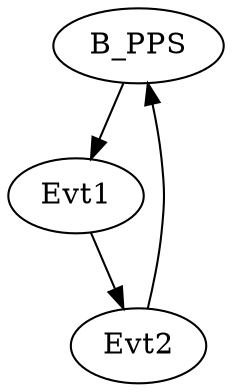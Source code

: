 digraph G {
graph [name=FID]
node [pattern="FID" toffs=0 tef=0 cpu=0 par=0 type="tmsg" fid=1]
edge[type="defdst"]
B_PPS[type="block", tperiod="100000000", patexit="true"];
Evt1[par=1 patentry="true"];
Evt2[par=2 toffs=50000];
B_PPS -> Evt1 -> Evt2 -> B_PPS
}
